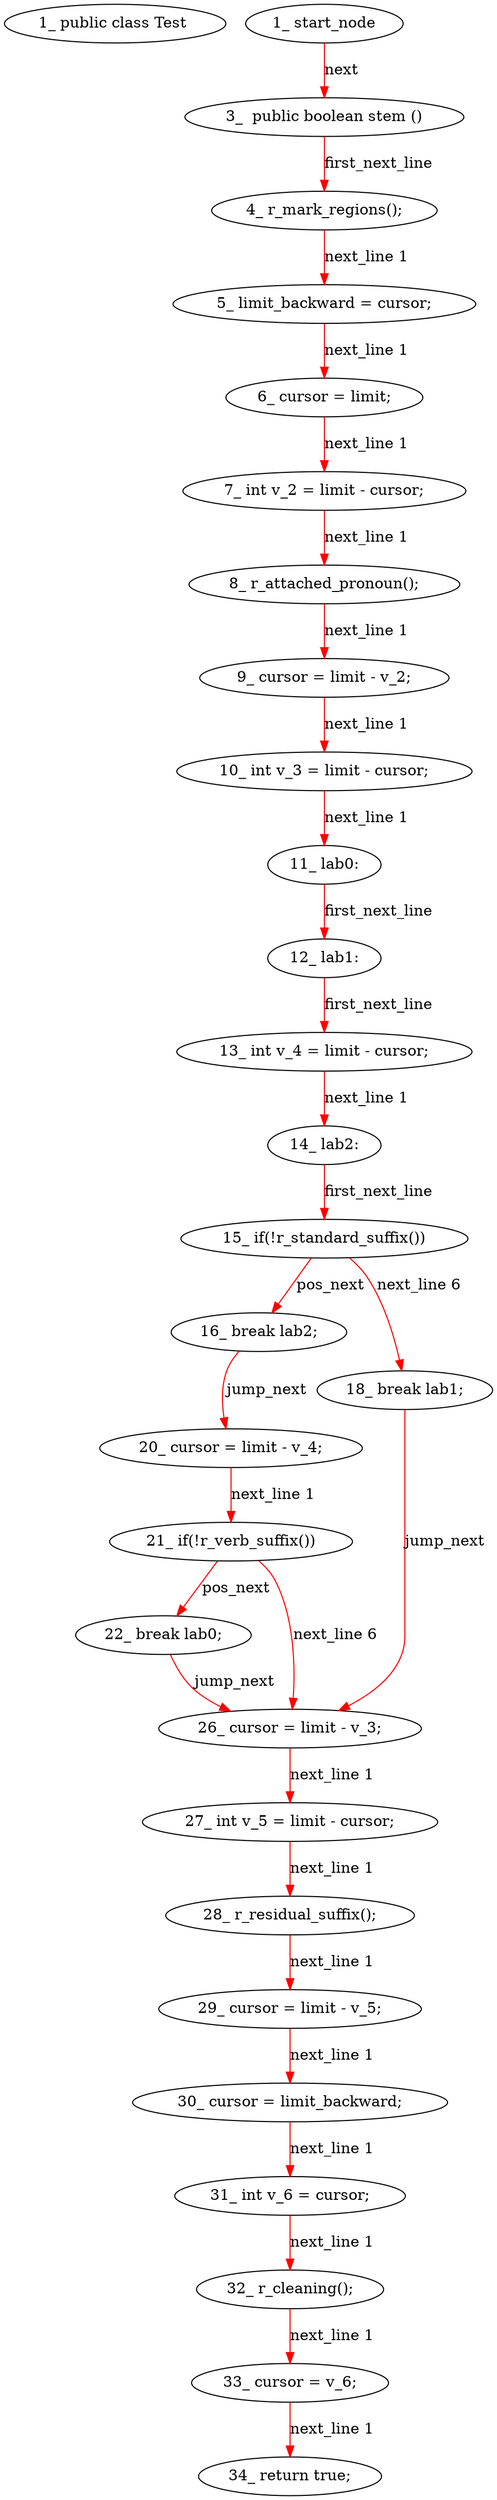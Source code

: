 digraph  {
6 [label="1_\ public\ class\ Test\ ", type_label=class_declaration];
10 [label="3_\ \ public\ boolean\ stem\ \(\)", type_label=method_declaration];
16 [label="4_\ r_mark_regions\(\);", type_label=expression_statement];
20 [label="5_\ limit_backward\ =\ cursor;", type_label=expression_statement];
24 [label="6_\ cursor\ =\ limit;", type_label=expression_statement];
28 [label="7_\ int\ v_2\ =\ limit\ \-\ cursor;", type_label=expression_statement];
35 [label="8_\ r_attached_pronoun\(\);", type_label=expression_statement];
39 [label="9_\ cursor\ =\ limit\ \-\ v_2;", type_label=expression_statement];
45 [label="10_\ int\ v_3\ =\ limit\ \-\ cursor;", type_label=expression_statement];
52 [label="11_\ lab0:", type_label=label];
55 [label="12_\ lab1:", type_label=label];
58 [label="13_\ int\ v_4\ =\ limit\ \-\ cursor;", type_label=expression_statement];
65 [label="14_\ lab2:", type_label=label];
68 [label="15_\ if\(!r_standard_suffix\(\)\)", type_label=if];
75 [label="16_\ break\ lab2;", type_label=expression_statement];
77 [label="18_\ break\ lab1;", type_label=expression_statement];
79 [label="20_\ cursor\ =\ limit\ \-\ v_4;", type_label=expression_statement];
85 [label="21_\ if\(!r_verb_suffix\(\)\)", type_label=if];
92 [label="22_\ break\ lab0;", type_label=expression_statement];
94 [label="26_\ cursor\ =\ limit\ \-\ v_3;", type_label=expression_statement];
100 [label="27_\ int\ v_5\ =\ limit\ \-\ cursor;", type_label=expression_statement];
107 [label="28_\ r_residual_suffix\(\);", type_label=expression_statement];
111 [label="29_\ cursor\ =\ limit\ \-\ v_5;", type_label=expression_statement];
117 [label="30_\ cursor\ =\ limit_backward;", type_label=expression_statement];
121 [label="31_\ int\ v_6\ =\ cursor;", type_label=expression_statement];
126 [label="32_\ r_cleaning\(\);", type_label=expression_statement];
130 [label="33_\ cursor\ =\ v_6;", type_label=expression_statement];
134 [label="34_\ return\ true;", type_label=return];
1 [label="1_\ start_node", type_label=start];
10 -> 16  [color=red, controlflow_type=first_next_line, edge_type=CFG_edge, key=0, label=first_next_line];
16 -> 20  [color=red, controlflow_type="next_line 1", edge_type=CFG_edge, key=0, label="next_line 1"];
20 -> 24  [color=red, controlflow_type="next_line 1", edge_type=CFG_edge, key=0, label="next_line 1"];
24 -> 28  [color=red, controlflow_type="next_line 1", edge_type=CFG_edge, key=0, label="next_line 1"];
28 -> 35  [color=red, controlflow_type="next_line 1", edge_type=CFG_edge, key=0, label="next_line 1"];
35 -> 39  [color=red, controlflow_type="next_line 1", edge_type=CFG_edge, key=0, label="next_line 1"];
39 -> 45  [color=red, controlflow_type="next_line 1", edge_type=CFG_edge, key=0, label="next_line 1"];
45 -> 52  [color=red, controlflow_type="next_line 1", edge_type=CFG_edge, key=0, label="next_line 1"];
52 -> 55  [color=red, controlflow_type=first_next_line, edge_type=CFG_edge, key=0, label=first_next_line];
55 -> 58  [color=red, controlflow_type=first_next_line, edge_type=CFG_edge, key=0, label=first_next_line];
58 -> 65  [color=red, controlflow_type="next_line 1", edge_type=CFG_edge, key=0, label="next_line 1"];
65 -> 68  [color=red, controlflow_type=first_next_line, edge_type=CFG_edge, key=0, label=first_next_line];
68 -> 75  [color=red, controlflow_type=pos_next, edge_type=CFG_edge, key=0, label=pos_next];
68 -> 77  [color=red, controlflow_type="next_line 6", edge_type=CFG_edge, key=0, label="next_line 6"];
75 -> 79  [color=red, controlflow_type=jump_next, edge_type=CFG_edge, key=0, label=jump_next];
77 -> 94  [color=red, controlflow_type=jump_next, edge_type=CFG_edge, key=0, label=jump_next];
79 -> 85  [color=red, controlflow_type="next_line 1", edge_type=CFG_edge, key=0, label="next_line 1"];
85 -> 92  [color=red, controlflow_type=pos_next, edge_type=CFG_edge, key=0, label=pos_next];
85 -> 94  [color=red, controlflow_type="next_line 6", edge_type=CFG_edge, key=0, label="next_line 6"];
92 -> 94  [color=red, controlflow_type=jump_next, edge_type=CFG_edge, key=0, label=jump_next];
94 -> 100  [color=red, controlflow_type="next_line 1", edge_type=CFG_edge, key=0, label="next_line 1"];
100 -> 107  [color=red, controlflow_type="next_line 1", edge_type=CFG_edge, key=0, label="next_line 1"];
107 -> 111  [color=red, controlflow_type="next_line 1", edge_type=CFG_edge, key=0, label="next_line 1"];
111 -> 117  [color=red, controlflow_type="next_line 1", edge_type=CFG_edge, key=0, label="next_line 1"];
117 -> 121  [color=red, controlflow_type="next_line 1", edge_type=CFG_edge, key=0, label="next_line 1"];
121 -> 126  [color=red, controlflow_type="next_line 1", edge_type=CFG_edge, key=0, label="next_line 1"];
126 -> 130  [color=red, controlflow_type="next_line 1", edge_type=CFG_edge, key=0, label="next_line 1"];
130 -> 134  [color=red, controlflow_type="next_line 1", edge_type=CFG_edge, key=0, label="next_line 1"];
1 -> 10  [color=red, controlflow_type=next, edge_type=CFG_edge, key=0, label=next];
}
